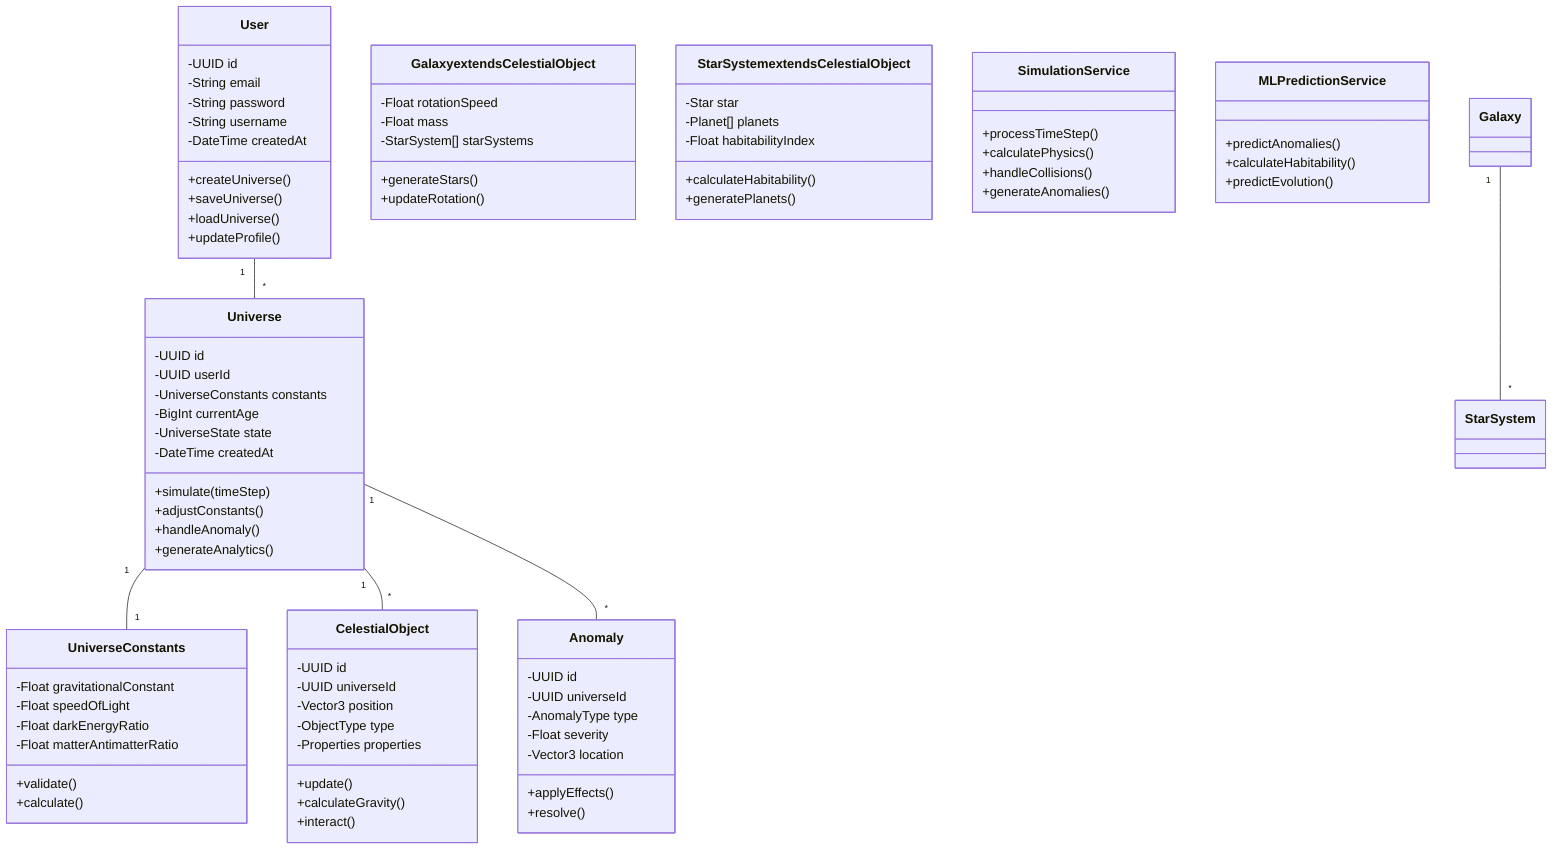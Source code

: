 classDiagram
    class User {
        -UUID id
        -String email
        -String password
        -String username
        -DateTime createdAt
        +createUniverse()
        +saveUniverse()
        +loadUniverse()
        +updateProfile()
    }

    class Universe {
        -UUID id
        -UUID userId
        -UniverseConstants constants
        -BigInt currentAge
        -UniverseState state
        -DateTime createdAt
        +simulate(timeStep)
        +adjustConstants()
        +handleAnomaly()
        +generateAnalytics()
    }

    class UniverseConstants {
        -Float gravitationalConstant
        -Float speedOfLight
        -Float darkEnergyRatio
        -Float matterAntimatterRatio
        +validate()
        +calculate()
    }

    class CelestialObject {
        -UUID id
        -UUID universeId
        -Vector3 position
        -ObjectType type
        -Properties properties
        +update()
        +calculateGravity()
        +interact()
    }

    class Galaxy extends CelestialObject {
        -Float rotationSpeed
        -Float mass
        -StarSystem[] starSystems
        +generateStars()
        +updateRotation()
    }

    class StarSystem extends CelestialObject {
        -Star star
        -Planet[] planets
        -Float habitabilityIndex
        +calculateHabitability()
        +generatePlanets()
    }

    class Anomaly {
        -UUID id
        -UUID universeId
        -AnomalyType type
        -Float severity
        -Vector3 location
        +applyEffects()
        +resolve()
    }

    class SimulationService {
        +processTimeStep()
        +calculatePhysics()
        +handleCollisions()
        +generateAnomalies()
    }

    class MLPredictionService {
        +predictAnomalies()
        +calculateHabitability()
        +predictEvolution()
    }

    User "1" -- "*" Universe
    Universe "1" -- "1" UniverseConstants
    Universe "1" -- "*" CelestialObject
    Universe "1" -- "*" Anomaly
    Galaxy "1" -- "*" StarSystem